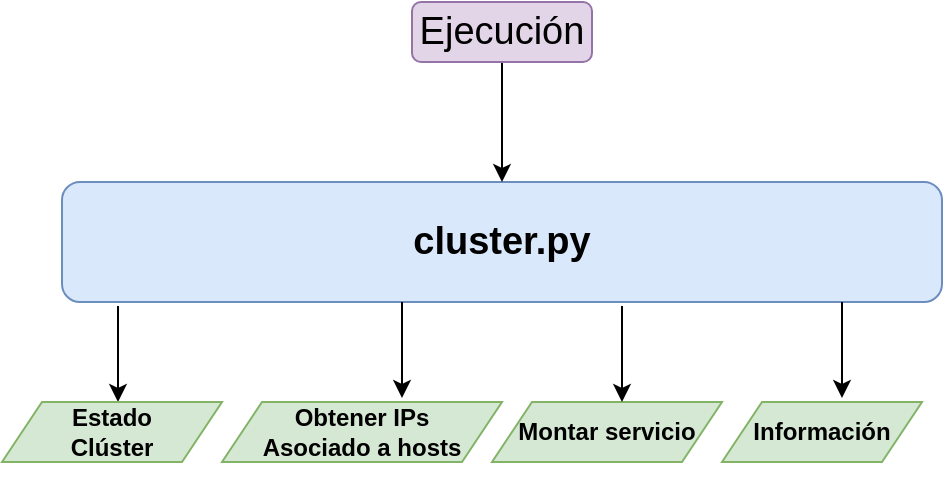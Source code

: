 <mxfile version="13.7.9" type="device"><diagram id="Jo3JkF6SoOjWf_FGQmtl" name="Page-1"><mxGraphModel dx="942" dy="555" grid="1" gridSize="10" guides="1" tooltips="1" connect="1" arrows="1" fold="1" page="1" pageScale="1" pageWidth="850" pageHeight="1100" math="0" shadow="0"><root><mxCell id="0"/><mxCell id="1" parent="0"/><mxCell id="HrzO65WsXosEUAaLrsgR-3" value="cluster.py" style="rounded=1;whiteSpace=wrap;html=1;fontStyle=1;fontSize=19;fillColor=#dae8fc;strokeColor=#6c8ebf;" vertex="1" parent="1"><mxGeometry x="210" y="230" width="440" height="60" as="geometry"/></mxCell><mxCell id="HrzO65WsXosEUAaLrsgR-4" value="" style="endArrow=classic;html=1;" edge="1" parent="1"><mxGeometry width="50" height="50" relative="1" as="geometry"><mxPoint x="238" y="292" as="sourcePoint"/><mxPoint x="238" y="340" as="targetPoint"/></mxGeometry></mxCell><mxCell id="HrzO65WsXosEUAaLrsgR-5" value="Estado &lt;br&gt;Clúster" style="shape=parallelogram;perimeter=parallelogramPerimeter;whiteSpace=wrap;html=1;fixedSize=1;fontStyle=1;fillColor=#d5e8d4;strokeColor=#82b366;" vertex="1" parent="1"><mxGeometry x="180" y="340" width="110" height="30" as="geometry"/></mxCell><mxCell id="HrzO65WsXosEUAaLrsgR-6" style="edgeStyle=orthogonalEdgeStyle;rounded=0;orthogonalLoop=1;jettySize=auto;html=1;exitX=0.5;exitY=1;exitDx=0;exitDy=0;" edge="1" parent="1" source="HrzO65WsXosEUAaLrsgR-5" target="HrzO65WsXosEUAaLrsgR-5"><mxGeometry relative="1" as="geometry"/></mxCell><mxCell id="HrzO65WsXosEUAaLrsgR-9" value="Obtener IPs&lt;br&gt;Asociado a hosts" style="shape=parallelogram;perimeter=parallelogramPerimeter;whiteSpace=wrap;html=1;fixedSize=1;fontStyle=1;fillColor=#d5e8d4;strokeColor=#82b366;" vertex="1" parent="1"><mxGeometry x="290" y="340" width="140" height="30" as="geometry"/></mxCell><mxCell id="HrzO65WsXosEUAaLrsgR-10" value="Montar servicio" style="shape=parallelogram;perimeter=parallelogramPerimeter;whiteSpace=wrap;html=1;fixedSize=1;fontStyle=1;fillColor=#d5e8d4;strokeColor=#82b366;" vertex="1" parent="1"><mxGeometry x="425" y="340" width="115" height="30" as="geometry"/></mxCell><mxCell id="HrzO65WsXosEUAaLrsgR-12" value="Información" style="shape=parallelogram;perimeter=parallelogramPerimeter;whiteSpace=wrap;html=1;fixedSize=1;fontStyle=1;fillColor=#d5e8d4;strokeColor=#82b366;" vertex="1" parent="1"><mxGeometry x="540" y="340" width="100" height="30" as="geometry"/></mxCell><mxCell id="HrzO65WsXosEUAaLrsgR-13" value="" style="endArrow=classic;html=1;" edge="1" parent="1"><mxGeometry width="50" height="50" relative="1" as="geometry"><mxPoint x="380" y="290" as="sourcePoint"/><mxPoint x="380" y="338" as="targetPoint"/></mxGeometry></mxCell><mxCell id="HrzO65WsXosEUAaLrsgR-14" value="" style="endArrow=classic;html=1;" edge="1" parent="1"><mxGeometry width="50" height="50" relative="1" as="geometry"><mxPoint x="490" y="292" as="sourcePoint"/><mxPoint x="490" y="340" as="targetPoint"/></mxGeometry></mxCell><mxCell id="HrzO65WsXosEUAaLrsgR-15" value="" style="endArrow=classic;html=1;" edge="1" parent="1"><mxGeometry width="50" height="50" relative="1" as="geometry"><mxPoint x="600" y="290" as="sourcePoint"/><mxPoint x="600" y="338" as="targetPoint"/></mxGeometry></mxCell><mxCell id="HrzO65WsXosEUAaLrsgR-16" value="" style="endArrow=classic;html=1;fontSize=19;entryX=0.5;entryY=0;entryDx=0;entryDy=0;" edge="1" parent="1" target="HrzO65WsXosEUAaLrsgR-3"><mxGeometry width="50" height="50" relative="1" as="geometry"><mxPoint x="430" y="170" as="sourcePoint"/><mxPoint x="450" y="260" as="targetPoint"/></mxGeometry></mxCell><mxCell id="HrzO65WsXosEUAaLrsgR-17" value="Ejecución" style="rounded=1;whiteSpace=wrap;html=1;fontSize=19;fillColor=#e1d5e7;strokeColor=#9673a6;" vertex="1" parent="1"><mxGeometry x="385" y="140" width="90" height="30" as="geometry"/></mxCell></root></mxGraphModel></diagram></mxfile>